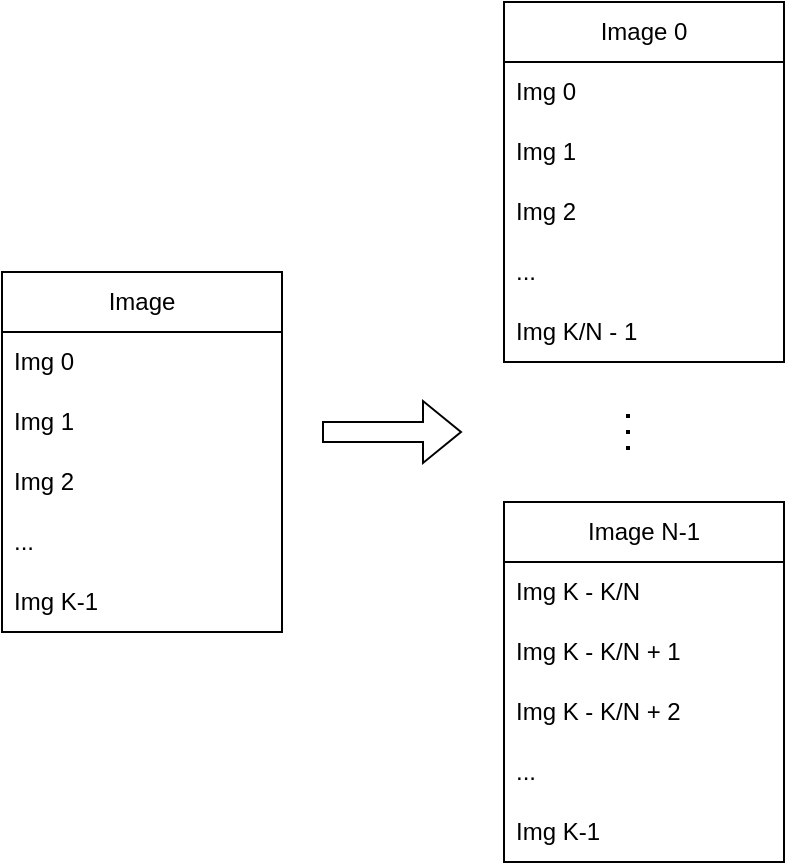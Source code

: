 <mxfile version="21.1.1" type="github">
  <diagram name="第 1 页" id="p2Ye3bStwGDywJFAAFqy">
    <mxGraphModel dx="1050" dy="1661" grid="1" gridSize="10" guides="1" tooltips="1" connect="1" arrows="1" fold="1" page="1" pageScale="1" pageWidth="827" pageHeight="1169" math="0" shadow="0">
      <root>
        <mxCell id="0" />
        <mxCell id="1" parent="0" />
        <mxCell id="W9UPOLtrF9foC5GgEujh-9" value="" style="group" vertex="1" connectable="0" parent="1">
          <mxGeometry x="50" y="70" width="140" height="180" as="geometry" />
        </mxCell>
        <mxCell id="W9UPOLtrF9foC5GgEujh-3" value="Image" style="swimlane;fontStyle=0;childLayout=stackLayout;horizontal=1;startSize=30;horizontalStack=0;resizeParent=1;resizeParentMax=0;resizeLast=0;collapsible=1;marginBottom=0;whiteSpace=wrap;html=1;container=0;" vertex="1" parent="W9UPOLtrF9foC5GgEujh-9">
          <mxGeometry width="140" height="180" as="geometry" />
        </mxCell>
        <mxCell id="W9UPOLtrF9foC5GgEujh-7" value="..." style="text;strokeColor=none;fillColor=none;align=left;verticalAlign=middle;spacingLeft=4;spacingRight=4;overflow=hidden;points=[[0,0.5],[1,0.5]];portConstraint=eastwest;rotatable=0;whiteSpace=wrap;html=1;" vertex="1" parent="W9UPOLtrF9foC5GgEujh-9">
          <mxGeometry y="120" width="140" height="30" as="geometry" />
        </mxCell>
        <mxCell id="W9UPOLtrF9foC5GgEujh-8" value="Img K-1" style="text;strokeColor=none;fillColor=none;align=left;verticalAlign=middle;spacingLeft=4;spacingRight=4;overflow=hidden;points=[[0,0.5],[1,0.5]];portConstraint=eastwest;rotatable=0;whiteSpace=wrap;html=1;" vertex="1" parent="W9UPOLtrF9foC5GgEujh-9">
          <mxGeometry y="150" width="140" height="30" as="geometry" />
        </mxCell>
        <mxCell id="W9UPOLtrF9foC5GgEujh-4" value="Img 0" style="text;strokeColor=none;fillColor=none;align=left;verticalAlign=middle;spacingLeft=4;spacingRight=4;overflow=hidden;points=[[0,0.5],[1,0.5]];portConstraint=eastwest;rotatable=0;whiteSpace=wrap;html=1;" vertex="1" parent="W9UPOLtrF9foC5GgEujh-9">
          <mxGeometry y="30" width="140" height="30" as="geometry" />
        </mxCell>
        <mxCell id="W9UPOLtrF9foC5GgEujh-5" value="Img 1" style="text;strokeColor=none;fillColor=none;align=left;verticalAlign=middle;spacingLeft=4;spacingRight=4;overflow=hidden;points=[[0,0.5],[1,0.5]];portConstraint=eastwest;rotatable=0;whiteSpace=wrap;html=1;" vertex="1" parent="W9UPOLtrF9foC5GgEujh-9">
          <mxGeometry y="60" width="140" height="30" as="geometry" />
        </mxCell>
        <mxCell id="W9UPOLtrF9foC5GgEujh-6" value="Img 2" style="text;strokeColor=none;fillColor=none;align=left;verticalAlign=middle;spacingLeft=4;spacingRight=4;overflow=hidden;points=[[0,0.5],[1,0.5]];portConstraint=eastwest;rotatable=0;whiteSpace=wrap;html=1;" vertex="1" parent="W9UPOLtrF9foC5GgEujh-9">
          <mxGeometry y="90" width="140" height="30" as="geometry" />
        </mxCell>
        <mxCell id="W9UPOLtrF9foC5GgEujh-10" value="" style="shape=flexArrow;endArrow=classic;html=1;rounded=0;" edge="1" parent="1">
          <mxGeometry width="50" height="50" relative="1" as="geometry">
            <mxPoint x="210" y="150" as="sourcePoint" />
            <mxPoint x="280" y="150" as="targetPoint" />
          </mxGeometry>
        </mxCell>
        <mxCell id="W9UPOLtrF9foC5GgEujh-15" value="" style="group" vertex="1" connectable="0" parent="1">
          <mxGeometry x="301" y="185" width="140" height="180" as="geometry" />
        </mxCell>
        <mxCell id="W9UPOLtrF9foC5GgEujh-16" value="Image N-1" style="swimlane;fontStyle=0;childLayout=stackLayout;horizontal=1;startSize=30;horizontalStack=0;resizeParent=1;resizeParentMax=0;resizeLast=0;collapsible=1;marginBottom=0;whiteSpace=wrap;html=1;container=0;" vertex="1" parent="W9UPOLtrF9foC5GgEujh-15">
          <mxGeometry width="140" height="180" as="geometry" />
        </mxCell>
        <mxCell id="W9UPOLtrF9foC5GgEujh-17" value="..." style="text;strokeColor=none;fillColor=none;align=left;verticalAlign=middle;spacingLeft=4;spacingRight=4;overflow=hidden;points=[[0,0.5],[1,0.5]];portConstraint=eastwest;rotatable=0;whiteSpace=wrap;html=1;" vertex="1" parent="W9UPOLtrF9foC5GgEujh-15">
          <mxGeometry y="120" width="140" height="30" as="geometry" />
        </mxCell>
        <mxCell id="W9UPOLtrF9foC5GgEujh-18" value="Img K-1" style="text;strokeColor=none;fillColor=none;align=left;verticalAlign=middle;spacingLeft=4;spacingRight=4;overflow=hidden;points=[[0,0.5],[1,0.5]];portConstraint=eastwest;rotatable=0;whiteSpace=wrap;html=1;" vertex="1" parent="W9UPOLtrF9foC5GgEujh-15">
          <mxGeometry y="150" width="140" height="30" as="geometry" />
        </mxCell>
        <mxCell id="W9UPOLtrF9foC5GgEujh-19" value="Img K - K/N" style="text;strokeColor=none;fillColor=none;align=left;verticalAlign=middle;spacingLeft=4;spacingRight=4;overflow=hidden;points=[[0,0.5],[1,0.5]];portConstraint=eastwest;rotatable=0;whiteSpace=wrap;html=1;" vertex="1" parent="W9UPOLtrF9foC5GgEujh-15">
          <mxGeometry y="30" width="140" height="30" as="geometry" />
        </mxCell>
        <mxCell id="W9UPOLtrF9foC5GgEujh-20" value="Img K - K/N + 1" style="text;strokeColor=none;fillColor=none;align=left;verticalAlign=middle;spacingLeft=4;spacingRight=4;overflow=hidden;points=[[0,0.5],[1,0.5]];portConstraint=eastwest;rotatable=0;whiteSpace=wrap;html=1;" vertex="1" parent="W9UPOLtrF9foC5GgEujh-15">
          <mxGeometry y="60" width="140" height="30" as="geometry" />
        </mxCell>
        <mxCell id="W9UPOLtrF9foC5GgEujh-21" value="Img K - K/N + 2" style="text;strokeColor=none;fillColor=none;align=left;verticalAlign=middle;spacingLeft=4;spacingRight=4;overflow=hidden;points=[[0,0.5],[1,0.5]];portConstraint=eastwest;rotatable=0;whiteSpace=wrap;html=1;" vertex="1" parent="W9UPOLtrF9foC5GgEujh-15">
          <mxGeometry y="90" width="140" height="30" as="geometry" />
        </mxCell>
        <mxCell id="W9UPOLtrF9foC5GgEujh-22" value="" style="group" vertex="1" connectable="0" parent="1">
          <mxGeometry x="301" y="-65" width="140" height="180" as="geometry" />
        </mxCell>
        <mxCell id="W9UPOLtrF9foC5GgEujh-23" value="Image 0" style="swimlane;fontStyle=0;childLayout=stackLayout;horizontal=1;startSize=30;horizontalStack=0;resizeParent=1;resizeParentMax=0;resizeLast=0;collapsible=1;marginBottom=0;whiteSpace=wrap;html=1;container=0;" vertex="1" parent="W9UPOLtrF9foC5GgEujh-22">
          <mxGeometry width="140" height="180" as="geometry" />
        </mxCell>
        <mxCell id="W9UPOLtrF9foC5GgEujh-24" value="..." style="text;strokeColor=none;fillColor=none;align=left;verticalAlign=middle;spacingLeft=4;spacingRight=4;overflow=hidden;points=[[0,0.5],[1,0.5]];portConstraint=eastwest;rotatable=0;whiteSpace=wrap;html=1;" vertex="1" parent="W9UPOLtrF9foC5GgEujh-22">
          <mxGeometry y="120" width="140" height="30" as="geometry" />
        </mxCell>
        <mxCell id="W9UPOLtrF9foC5GgEujh-25" value="Img K/N - 1" style="text;strokeColor=none;fillColor=none;align=left;verticalAlign=middle;spacingLeft=4;spacingRight=4;overflow=hidden;points=[[0,0.5],[1,0.5]];portConstraint=eastwest;rotatable=0;whiteSpace=wrap;html=1;" vertex="1" parent="W9UPOLtrF9foC5GgEujh-22">
          <mxGeometry y="150" width="140" height="30" as="geometry" />
        </mxCell>
        <mxCell id="W9UPOLtrF9foC5GgEujh-26" value="Img 0" style="text;strokeColor=none;fillColor=none;align=left;verticalAlign=middle;spacingLeft=4;spacingRight=4;overflow=hidden;points=[[0,0.5],[1,0.5]];portConstraint=eastwest;rotatable=0;whiteSpace=wrap;html=1;" vertex="1" parent="W9UPOLtrF9foC5GgEujh-22">
          <mxGeometry y="30" width="140" height="30" as="geometry" />
        </mxCell>
        <mxCell id="W9UPOLtrF9foC5GgEujh-27" value="Img 1" style="text;strokeColor=none;fillColor=none;align=left;verticalAlign=middle;spacingLeft=4;spacingRight=4;overflow=hidden;points=[[0,0.5],[1,0.5]];portConstraint=eastwest;rotatable=0;whiteSpace=wrap;html=1;" vertex="1" parent="W9UPOLtrF9foC5GgEujh-22">
          <mxGeometry y="60" width="140" height="30" as="geometry" />
        </mxCell>
        <mxCell id="W9UPOLtrF9foC5GgEujh-28" value="Img 2" style="text;strokeColor=none;fillColor=none;align=left;verticalAlign=middle;spacingLeft=4;spacingRight=4;overflow=hidden;points=[[0,0.5],[1,0.5]];portConstraint=eastwest;rotatable=0;whiteSpace=wrap;html=1;" vertex="1" parent="W9UPOLtrF9foC5GgEujh-22">
          <mxGeometry y="90" width="140" height="30" as="geometry" />
        </mxCell>
        <mxCell id="W9UPOLtrF9foC5GgEujh-29" value="" style="endArrow=none;dashed=1;html=1;dashPattern=1 3;strokeWidth=2;rounded=0;" edge="1" parent="1">
          <mxGeometry width="50" height="50" relative="1" as="geometry">
            <mxPoint x="363" y="159" as="sourcePoint" />
            <mxPoint x="363" y="139" as="targetPoint" />
          </mxGeometry>
        </mxCell>
      </root>
    </mxGraphModel>
  </diagram>
</mxfile>
